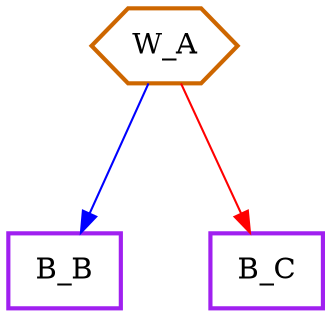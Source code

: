 digraph "pps-test2-2" {
graph [root="Demo",rankdir   = TB, nodesep           = 0.6, mindist     = 1.0, ranksep = 1.0, overlap = false]
node [style     = "filled", fillcolor = "white", color = "black"]
W_A[cpu="0", flags="0x00002006", type="wait", prio="0", toffs="0", pattern="patternA", patentry="true", patexit="false", beamproc="beamA", bpentry="false", bpexit="false", tvalid="0", vabs="false", twait="100", shape     = "hexagon", fillcolor = "white", penwidth=2, color = "darkorange3"];
B_B[cpu="1", flags="0x00108007", type="block", tperiod="1000", pattern="patternA", patentry="false", patexit="true", beamproc="beamA", bpentry="false", bpexit="false", qlo="true", qhi="false", qil="false", shape     = "rectangle", fillcolor = "white", penwidth=2, color = "purple"];
B_C[cpu="0", flags="0x00108007", type="block", tperiod="1000", pattern="patternA", patentry="false", patexit="true", beamproc="beamA", bpentry="false", bpexit="false", qlo="true", qhi="false", qil="false", shape     = "rectangle", fillcolor = "white", penwidth=2, color = "purple"];
W_A->B_B [type="target", color = "blue"];
W_A->B_C [type="defdst", color = "red"];
}

